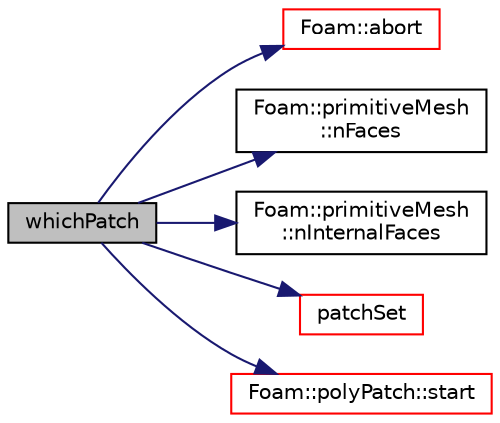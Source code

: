 digraph "whichPatch"
{
  bgcolor="transparent";
  edge [fontname="Helvetica",fontsize="10",labelfontname="Helvetica",labelfontsize="10"];
  node [fontname="Helvetica",fontsize="10",shape=record];
  rankdir="LR";
  Node1 [label="whichPatch",height=0.2,width=0.4,color="black", fillcolor="grey75", style="filled", fontcolor="black"];
  Node1 -> Node2 [color="midnightblue",fontsize="10",style="solid",fontname="Helvetica"];
  Node2 [label="Foam::abort",height=0.2,width=0.4,color="red",URL="$a10887.html#a447107a607d03e417307c203fa5fb44b"];
  Node1 -> Node3 [color="midnightblue",fontsize="10",style="solid",fontname="Helvetica"];
  Node3 [label="Foam::primitiveMesh\l::nFaces",height=0.2,width=0.4,color="black",URL="$a02013.html#a9be088de373a98524a153de7da0e92e8"];
  Node1 -> Node4 [color="midnightblue",fontsize="10",style="solid",fontname="Helvetica"];
  Node4 [label="Foam::primitiveMesh\l::nInternalFaces",height=0.2,width=0.4,color="black",URL="$a02013.html#aa1eec60bd258a70018b8ffda0dced7bb"];
  Node1 -> Node5 [color="midnightblue",fontsize="10",style="solid",fontname="Helvetica"];
  Node5 [label="patchSet",height=0.2,width=0.4,color="red",URL="$a01948.html#aaab6315ef003537187584006f4c14d30",tooltip="Return the set of patch IDs corresponding to the given names. "];
  Node1 -> Node6 [color="midnightblue",fontsize="10",style="solid",fontname="Helvetica"];
  Node6 [label="Foam::polyPatch::start",height=0.2,width=0.4,color="red",URL="$a01972.html#a861f370e41af7d54d7ff91da65de6e6a",tooltip="Return start label of this patch in the polyMesh face list. "];
}
